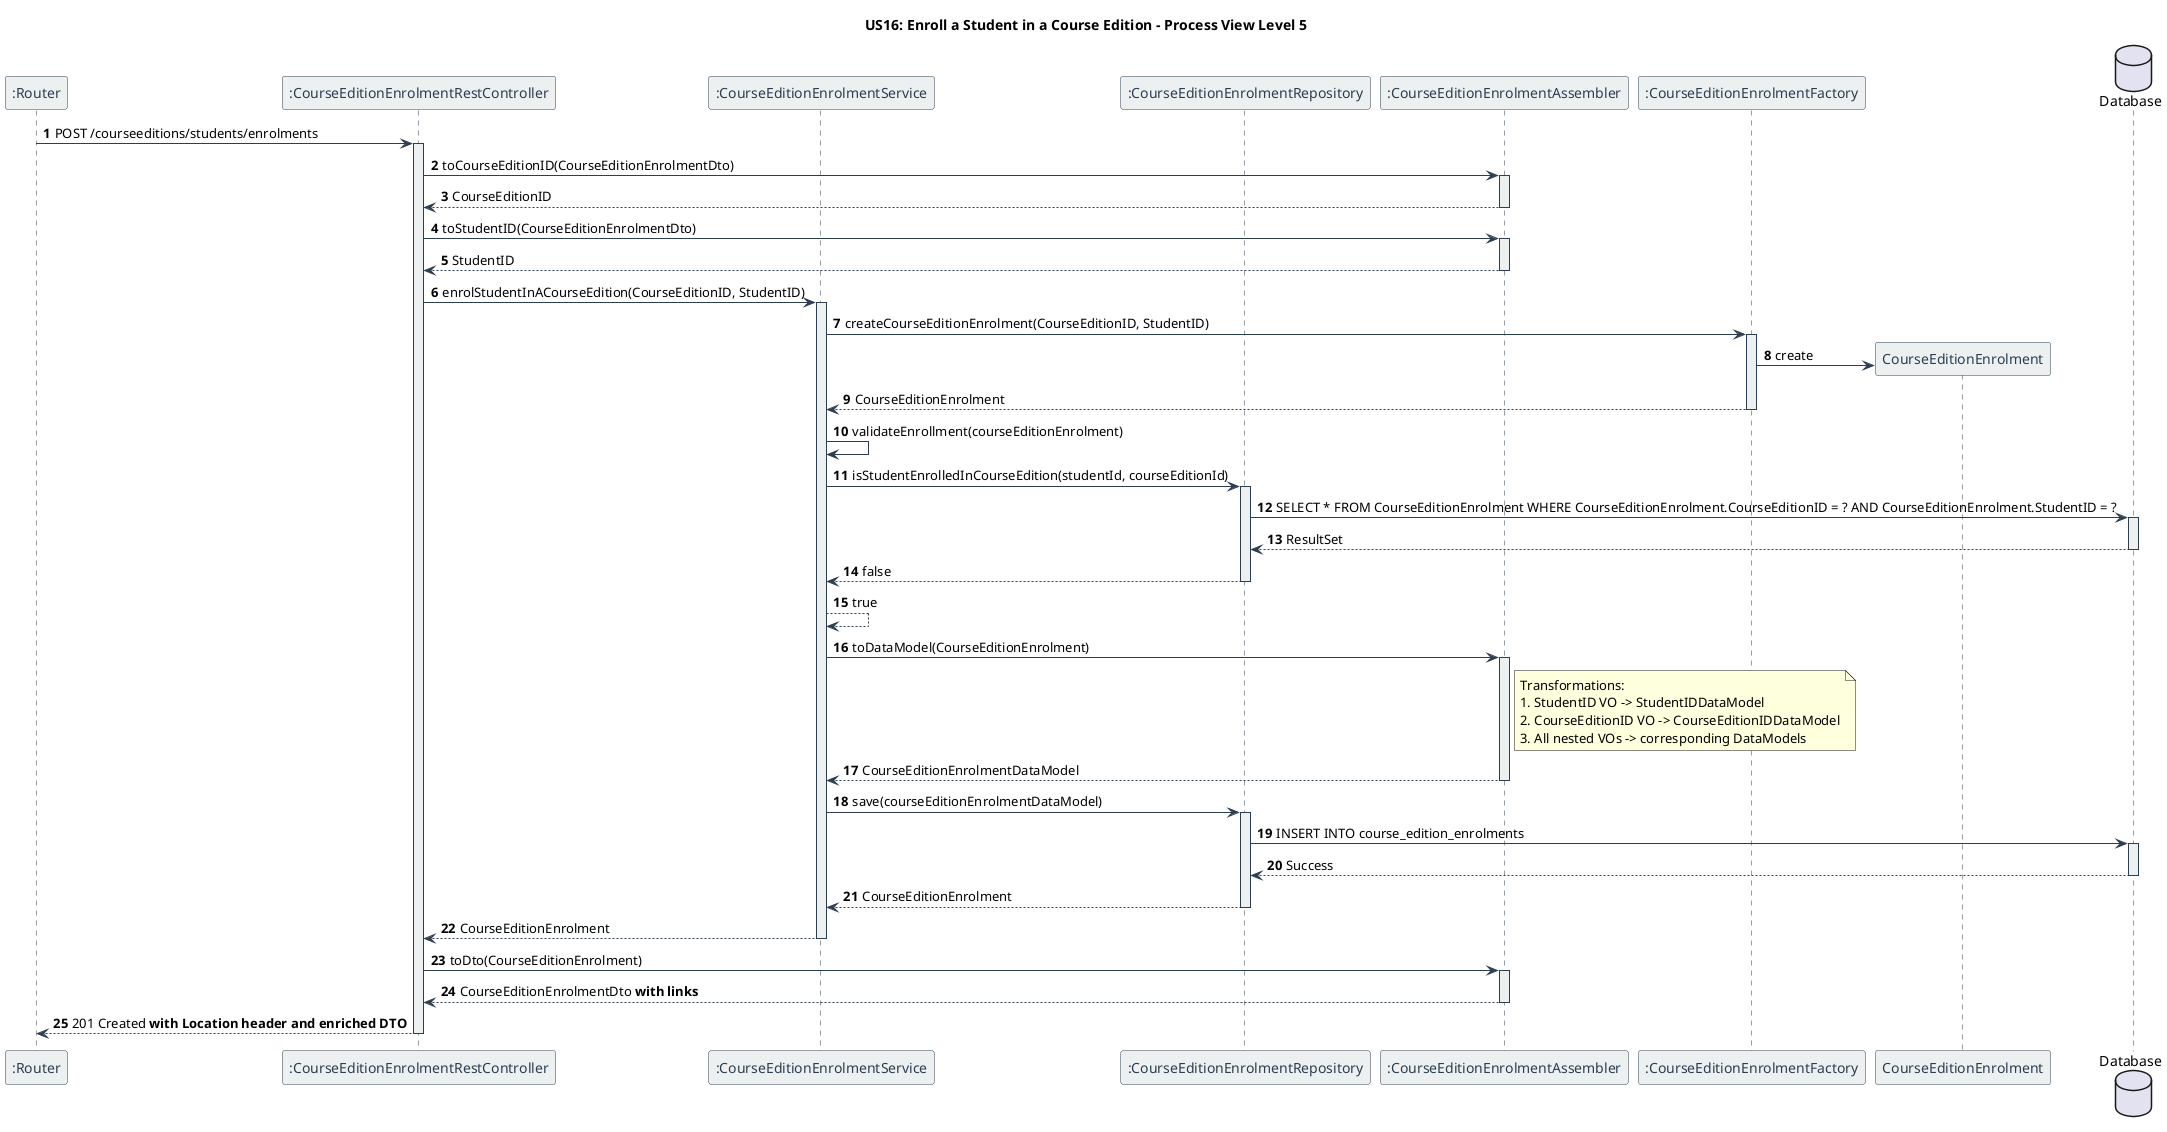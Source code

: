 @startuml
title US16: Enroll a Student in a Course Edition - Process View Level 5
autonumber

' Set colors for different types of lines
skinparam sequence {
    ArrowColor #2C3E50
    LifeLineBorderColor #2C3E50
    LifeLineBackgroundColor #ECF0F1
    ParticipantBorderColor #2C3E50
    ParticipantBackgroundColor #ECF0F1
    ParticipantFontColor #2C3E50
    ActorBorderColor #2C3E50
    ActorBackgroundColor #ECF0F1
    ActorFontColor #2C3E50
    DatabaseBorderColor #2C3E50
    DatabaseBackgroundColor #ECF0F1
    DatabaseFontColor #2C3E50
}

participant ":Router" as router
participant ":CourseEditionEnrolmentRestController" as Controller
participant ":CourseEditionEnrolmentService" as Service
participant ":CourseEditionEnrolmentRepository" as Repository
participant ":CourseEditionEnrolmentAssembler" as Assembler
participant ":CourseEditionEnrolmentFactory" as Factory
participant "CourseEditionEnrolment" as Enrolment

database "Database" as DB

router -> Controller: POST /courseeditions/students/enrolments
activate Controller

Controller -> Assembler: toCourseEditionID(CourseEditionEnrolmentDto)
activate Assembler
Assembler --> Controller: CourseEditionID
deactivate Assembler
Controller -> Assembler: toStudentID(CourseEditionEnrolmentDto)
activate Assembler
Assembler --> Controller: StudentID
deactivate Assembler

Controller -> Service: enrolStudentInACourseEdition(CourseEditionID, StudentID)
activate Service
Service -> Factory: createCourseEditionEnrolment(CourseEditionID, StudentID)
activate Factory
create Enrolment
Factory -> Enrolment: create
Factory --> Service: CourseEditionEnrolment
deactivate Factory

Service -> Service: validateEnrollment(courseEditionEnrolment)
Service -> Repository: isStudentEnrolledInCourseEdition(studentId, courseEditionId)
activate Repository
Repository -> DB: SELECT * FROM CourseEditionEnrolment WHERE CourseEditionEnrolment.CourseEditionID = ? AND CourseEditionEnrolment.StudentID = ?
activate DB
DB --> Repository: ResultSet
deactivate DB
Repository --> Service: false
deactivate Repository
Service --> Service: true

Service -> Assembler: toDataModel(CourseEditionEnrolment)
activate Assembler
note right of Assembler
  Transformations:
  1. StudentID VO -> StudentIDDataModel
  2. CourseEditionID VO -> CourseEditionIDDataModel
  3. All nested VOs -> corresponding DataModels
end note
Assembler --> Service: CourseEditionEnrolmentDataModel
deactivate Assembler

Service -> Repository: save(courseEditionEnrolmentDataModel)
activate Repository
Repository -> DB: INSERT INTO course_edition_enrolments
activate DB
  DB --> Repository: Success
  deactivate DB
Repository --> Service: CourseEditionEnrolment
deactivate Repository

Service --> Controller: CourseEditionEnrolment
deactivate Service

Controller -> Assembler: toDto(CourseEditionEnrolment)
activate Assembler

Assembler --> Controller: CourseEditionEnrolmentDto **with links**
deactivate Assembler

Controller --> router: 201 Created **with Location header and enriched DTO**
deactivate Controller

@enduml 